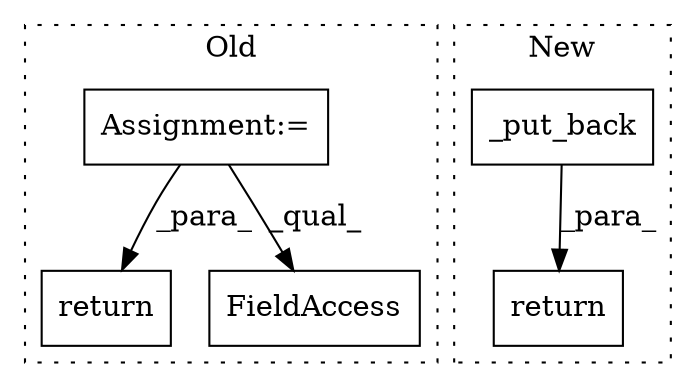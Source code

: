 digraph G {
subgraph cluster0 {
1 [label="return" a="41" s="1773" l="7" shape="box"];
3 [label="Assignment:=" a="7" s="897" l="5" shape="box"];
4 [label="FieldAccess" a="22" s="1627" l="15" shape="box"];
label = "Old";
style="dotted";
}
subgraph cluster1 {
2 [label="_put_back" a="32" s="1562,1587" l="10,1" shape="box"];
5 [label="return" a="41" s="1555" l="7" shape="box"];
label = "New";
style="dotted";
}
2 -> 5 [label="_para_"];
3 -> 4 [label="_qual_"];
3 -> 1 [label="_para_"];
}